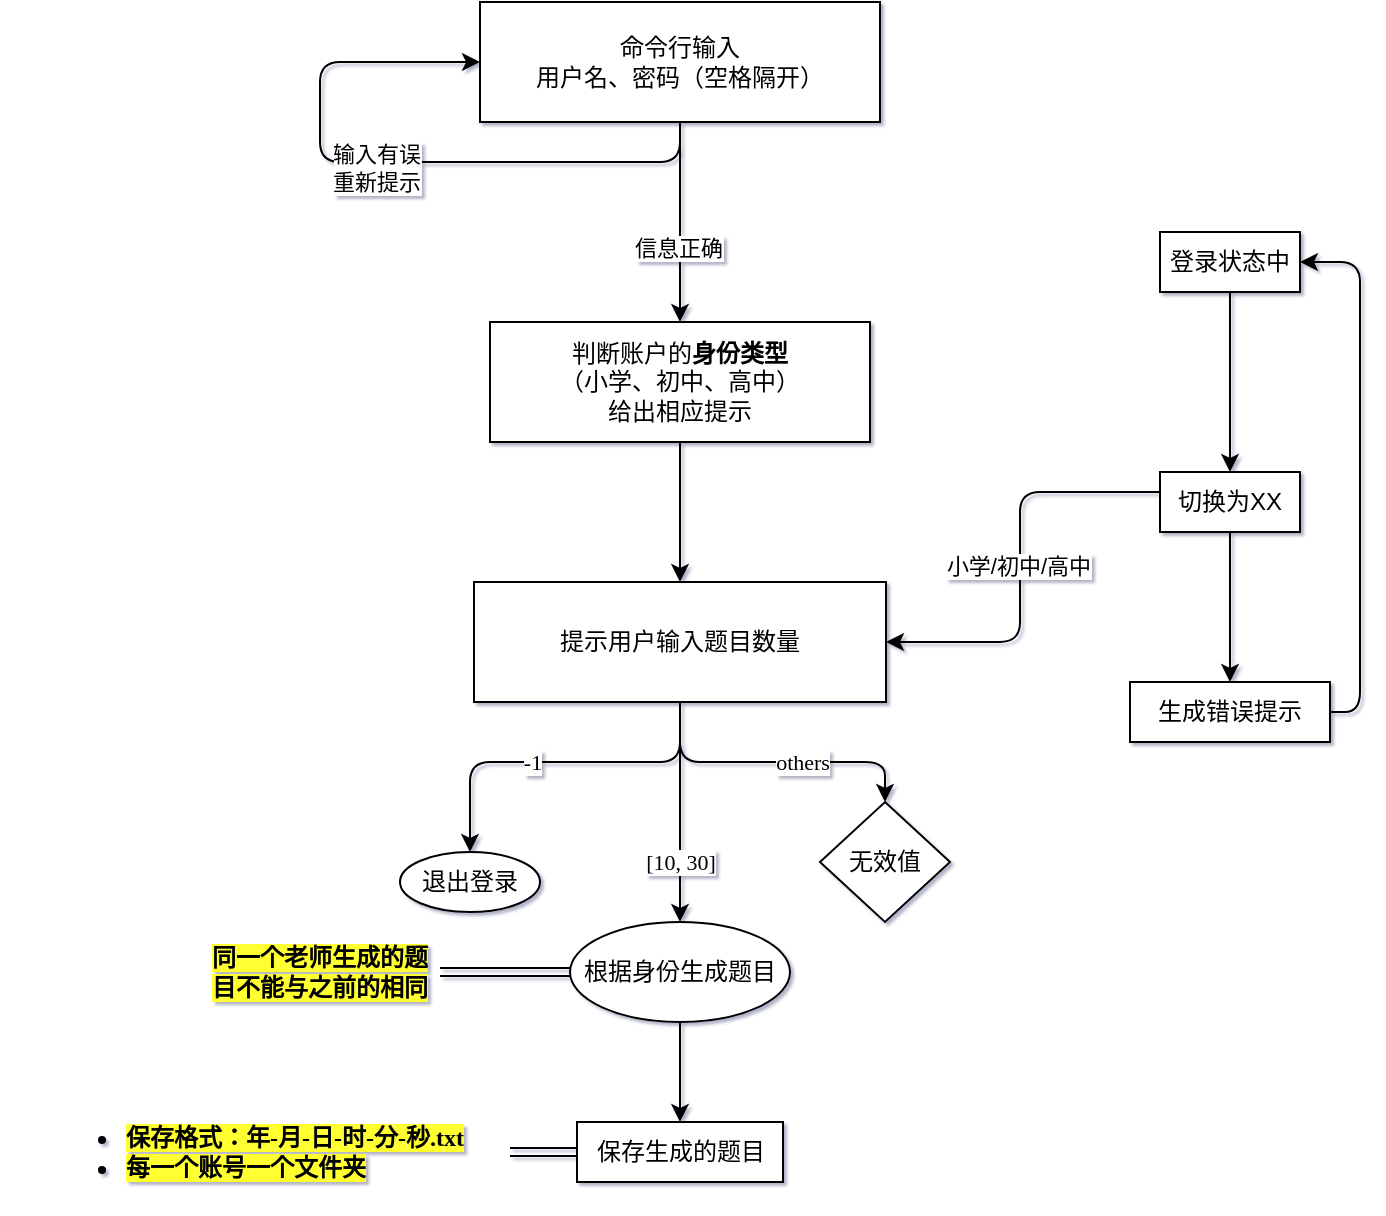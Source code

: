 <mxfile version="13.7.5" type="github">
  <diagram id="y6731CKwt_YFJlE6ePr3" name="Page-1">
    <mxGraphModel dx="959" dy="778" grid="1" gridSize="10" guides="1" tooltips="1" connect="1" arrows="1" fold="1" page="1" pageScale="1" pageWidth="3300" pageHeight="4681" background="none" math="0" shadow="1">
      <root>
        <mxCell id="0" />
        <mxCell id="1" parent="0" />
        <mxCell id="1mZwxNp2BWopFvEGm9J5-4" style="edgeStyle=orthogonalEdgeStyle;orthogonalLoop=1;jettySize=auto;html=1;fontFamily=Verdana;" parent="1" source="1mZwxNp2BWopFvEGm9J5-1" target="1mZwxNp2BWopFvEGm9J5-7" edge="1">
          <mxGeometry relative="1" as="geometry">
            <mxPoint x="680" y="330" as="targetPoint" />
          </mxGeometry>
        </mxCell>
        <mxCell id="1mZwxNp2BWopFvEGm9J5-5" value="信息正确" style="edgeLabel;html=1;align=center;verticalAlign=middle;resizable=0;points=[];fontFamily=Verdana;" parent="1mZwxNp2BWopFvEGm9J5-4" vertex="1" connectable="0">
          <mxGeometry x="0.256" y="-1" relative="1" as="geometry">
            <mxPoint as="offset" />
          </mxGeometry>
        </mxCell>
        <mxCell id="1mZwxNp2BWopFvEGm9J5-1" value="命令行输入&lt;br&gt;用户名、密码（空格隔开）" style="whiteSpace=wrap;html=1;fontFamily=Verdana;" parent="1" vertex="1">
          <mxGeometry x="580" y="180" width="200" height="60" as="geometry" />
        </mxCell>
        <mxCell id="1mZwxNp2BWopFvEGm9J5-2" style="edgeStyle=orthogonalEdgeStyle;orthogonalLoop=1;jettySize=auto;html=1;entryX=0;entryY=0.5;entryDx=0;entryDy=0;fontFamily=Verdana;" parent="1" source="1mZwxNp2BWopFvEGm9J5-1" target="1mZwxNp2BWopFvEGm9J5-1" edge="1">
          <mxGeometry relative="1" as="geometry">
            <Array as="points">
              <mxPoint x="680" y="260" />
              <mxPoint x="500" y="260" />
              <mxPoint x="500" y="210" />
            </Array>
          </mxGeometry>
        </mxCell>
        <mxCell id="1mZwxNp2BWopFvEGm9J5-3" value="输入有误&lt;br&gt;重新提示" style="edgeLabel;html=1;align=center;verticalAlign=middle;resizable=0;points=[];fontFamily=Verdana;" parent="1mZwxNp2BWopFvEGm9J5-2" vertex="1" connectable="0">
          <mxGeometry x="0.042" y="3" relative="1" as="geometry">
            <mxPoint as="offset" />
          </mxGeometry>
        </mxCell>
        <mxCell id="1mZwxNp2BWopFvEGm9J5-11" style="edgeStyle=orthogonalEdgeStyle;orthogonalLoop=1;jettySize=auto;html=1;fontFamily=Verdana;" parent="1" source="1mZwxNp2BWopFvEGm9J5-7" target="1mZwxNp2BWopFvEGm9J5-10" edge="1">
          <mxGeometry relative="1" as="geometry" />
        </mxCell>
        <mxCell id="1mZwxNp2BWopFvEGm9J5-7" value="判断账户的&lt;b&gt;身份类型&lt;/b&gt;&lt;br&gt;（小学、初中、高中）&lt;br&gt;给出相应提示" style="whiteSpace=wrap;html=1;fontFamily=Verdana;" parent="1" vertex="1">
          <mxGeometry x="585" y="340" width="190" height="60" as="geometry" />
        </mxCell>
        <mxCell id="wMG-3gAziZJRUNIapBy7-2" style="edgeStyle=orthogonalEdgeStyle;orthogonalLoop=1;jettySize=auto;html=1;fontFamily=Verdana;" edge="1" parent="1" source="1mZwxNp2BWopFvEGm9J5-10" target="wMG-3gAziZJRUNIapBy7-1">
          <mxGeometry relative="1" as="geometry" />
        </mxCell>
        <mxCell id="wMG-3gAziZJRUNIapBy7-3" value="[10, 30]" style="edgeLabel;html=1;align=center;verticalAlign=middle;resizable=0;points=[];fontFamily=Verdana;" vertex="1" connectable="0" parent="wMG-3gAziZJRUNIapBy7-2">
          <mxGeometry x="0.247" y="2" relative="1" as="geometry">
            <mxPoint x="-2" y="11" as="offset" />
          </mxGeometry>
        </mxCell>
        <mxCell id="wMG-3gAziZJRUNIapBy7-5" style="edgeStyle=orthogonalEdgeStyle;orthogonalLoop=1;jettySize=auto;html=1;entryX=0.5;entryY=0;entryDx=0;entryDy=0;fontFamily=Verdana;" edge="1" parent="1" source="1mZwxNp2BWopFvEGm9J5-10" target="wMG-3gAziZJRUNIapBy7-4">
          <mxGeometry relative="1" as="geometry">
            <Array as="points">
              <mxPoint x="680" y="560" />
              <mxPoint x="575" y="560" />
            </Array>
          </mxGeometry>
        </mxCell>
        <mxCell id="wMG-3gAziZJRUNIapBy7-6" value="-1" style="edgeLabel;html=1;align=center;verticalAlign=middle;resizable=0;points=[];fontFamily=Verdana;" vertex="1" connectable="0" parent="wMG-3gAziZJRUNIapBy7-5">
          <mxGeometry x="0.138" y="-4" relative="1" as="geometry">
            <mxPoint x="-2" y="4" as="offset" />
          </mxGeometry>
        </mxCell>
        <mxCell id="wMG-3gAziZJRUNIapBy7-9" style="edgeStyle=orthogonalEdgeStyle;orthogonalLoop=1;jettySize=auto;html=1;entryX=0.5;entryY=0;entryDx=0;entryDy=0;fontFamily=Verdana;" edge="1" parent="1" source="1mZwxNp2BWopFvEGm9J5-10" target="wMG-3gAziZJRUNIapBy7-8">
          <mxGeometry relative="1" as="geometry">
            <Array as="points">
              <mxPoint x="680" y="560" />
              <mxPoint x="783" y="560" />
            </Array>
          </mxGeometry>
        </mxCell>
        <mxCell id="wMG-3gAziZJRUNIapBy7-10" value="others" style="edgeLabel;html=1;align=center;verticalAlign=middle;resizable=0;points=[];fontFamily=Verdana;" vertex="1" connectable="0" parent="wMG-3gAziZJRUNIapBy7-9">
          <mxGeometry x="0.193" relative="1" as="geometry">
            <mxPoint as="offset" />
          </mxGeometry>
        </mxCell>
        <mxCell id="1mZwxNp2BWopFvEGm9J5-10" value="提示用户输入题目数量" style="whiteSpace=wrap;html=1;fontFamily=Verdana;" parent="1" vertex="1">
          <mxGeometry x="577" y="470" width="206" height="60" as="geometry" />
        </mxCell>
        <mxCell id="wMG-3gAziZJRUNIapBy7-12" style="edgeStyle=orthogonalEdgeStyle;orthogonalLoop=1;jettySize=auto;html=1;shape=link;fontFamily=Verdana;" edge="1" parent="1" source="wMG-3gAziZJRUNIapBy7-1" target="wMG-3gAziZJRUNIapBy7-11">
          <mxGeometry relative="1" as="geometry" />
        </mxCell>
        <mxCell id="wMG-3gAziZJRUNIapBy7-13" style="edgeStyle=orthogonalEdgeStyle;orthogonalLoop=1;jettySize=auto;html=1;entryX=0.5;entryY=0;entryDx=0;entryDy=0;fontFamily=Verdana;" edge="1" parent="1" source="wMG-3gAziZJRUNIapBy7-1" target="wMG-3gAziZJRUNIapBy7-15">
          <mxGeometry relative="1" as="geometry">
            <mxPoint x="680" y="740" as="targetPoint" />
          </mxGeometry>
        </mxCell>
        <mxCell id="wMG-3gAziZJRUNIapBy7-1" value="根据身份生成题目" style="ellipse;whiteSpace=wrap;html=1;fontFamily=Verdana;" vertex="1" parent="1">
          <mxGeometry x="625" y="640" width="110" height="50" as="geometry" />
        </mxCell>
        <mxCell id="wMG-3gAziZJRUNIapBy7-4" value="退出登录" style="ellipse;whiteSpace=wrap;html=1;fontFamily=Verdana;" vertex="1" parent="1">
          <mxGeometry x="540" y="605" width="70" height="30" as="geometry" />
        </mxCell>
        <mxCell id="wMG-3gAziZJRUNIapBy7-8" value="无效值" style="rhombus;whiteSpace=wrap;html=1;fontFamily=Verdana;" vertex="1" parent="1">
          <mxGeometry x="750" y="580" width="65" height="60" as="geometry" />
        </mxCell>
        <mxCell id="wMG-3gAziZJRUNIapBy7-11" value="&lt;b style=&quot;background-color: rgb(255 , 255 , 51)&quot;&gt;同一个老师生成的题目不能与之前的相同&lt;/b&gt;" style="text;html=1;strokeColor=none;fillColor=none;align=center;verticalAlign=middle;whiteSpace=wrap;fontFamily=Verdana;" vertex="1" parent="1">
          <mxGeometry x="440" y="655" width="120" height="20" as="geometry" />
        </mxCell>
        <mxCell id="wMG-3gAziZJRUNIapBy7-16" style="edgeStyle=orthogonalEdgeStyle;orthogonalLoop=1;jettySize=auto;html=1;shape=link;fontFamily=Verdana;entryX=1;entryY=0.5;entryDx=0;entryDy=0;" edge="1" parent="1" source="wMG-3gAziZJRUNIapBy7-15" target="wMG-3gAziZJRUNIapBy7-17">
          <mxGeometry relative="1" as="geometry">
            <mxPoint x="585" y="755" as="targetPoint" />
          </mxGeometry>
        </mxCell>
        <mxCell id="wMG-3gAziZJRUNIapBy7-15" value="保存生成的题目" style="whiteSpace=wrap;html=1;fontFamily=Verdana;" vertex="1" parent="1">
          <mxGeometry x="628.5" y="740" width="103" height="30" as="geometry" />
        </mxCell>
        <mxCell id="wMG-3gAziZJRUNIapBy7-17" value="&lt;ul&gt;&lt;li style=&quot;text-align: left&quot;&gt;&lt;span style=&quot;background-color: rgb(255 , 255 , 51)&quot;&gt;&lt;b&gt;保存格式：年-月-日-时-分-秒.txt&lt;/b&gt;&lt;/span&gt;&lt;/li&gt;&lt;li style=&quot;text-align: left&quot;&gt;&lt;span style=&quot;background-color: rgb(255 , 255 , 51)&quot;&gt;&lt;b&gt;每一个账号一个文件夹&lt;/b&gt;&lt;/span&gt;&lt;/li&gt;&lt;/ul&gt;" style="text;html=1;strokeColor=none;fillColor=none;align=center;verticalAlign=middle;whiteSpace=wrap;fontFamily=Verdana;" vertex="1" parent="1">
          <mxGeometry x="340" y="727.5" width="255" height="55" as="geometry" />
        </mxCell>
        <mxCell id="wMG-3gAziZJRUNIapBy7-23" style="edgeStyle=orthogonalEdgeStyle;curved=0;rounded=1;sketch=0;orthogonalLoop=1;jettySize=auto;html=1;entryX=1;entryY=0.5;entryDx=0;entryDy=0;" edge="1" parent="1" source="wMG-3gAziZJRUNIapBy7-19" target="1mZwxNp2BWopFvEGm9J5-10">
          <mxGeometry relative="1" as="geometry">
            <mxPoint x="800" y="450" as="targetPoint" />
            <Array as="points">
              <mxPoint x="850" y="425" />
              <mxPoint x="850" y="500" />
            </Array>
          </mxGeometry>
        </mxCell>
        <mxCell id="wMG-3gAziZJRUNIapBy7-24" value="小学/初中/高中" style="edgeLabel;html=1;align=center;verticalAlign=middle;resizable=0;points=[];" vertex="1" connectable="0" parent="wMG-3gAziZJRUNIapBy7-23">
          <mxGeometry x="0.007" y="-1" relative="1" as="geometry">
            <mxPoint as="offset" />
          </mxGeometry>
        </mxCell>
        <mxCell id="wMG-3gAziZJRUNIapBy7-28" style="edgeStyle=orthogonalEdgeStyle;curved=0;rounded=1;sketch=0;orthogonalLoop=1;jettySize=auto;html=1;" edge="1" parent="1" source="wMG-3gAziZJRUNIapBy7-19" target="wMG-3gAziZJRUNIapBy7-27">
          <mxGeometry relative="1" as="geometry" />
        </mxCell>
        <mxCell id="wMG-3gAziZJRUNIapBy7-19" value="切换为XX" style="rounded=0;whiteSpace=wrap;html=1;sketch=0;" vertex="1" parent="1">
          <mxGeometry x="920" y="415" width="70" height="30" as="geometry" />
        </mxCell>
        <mxCell id="wMG-3gAziZJRUNIapBy7-22" style="edgeStyle=orthogonalEdgeStyle;curved=0;rounded=1;sketch=0;orthogonalLoop=1;jettySize=auto;html=1;entryX=0.5;entryY=0;entryDx=0;entryDy=0;" edge="1" parent="1" source="wMG-3gAziZJRUNIapBy7-21" target="wMG-3gAziZJRUNIapBy7-19">
          <mxGeometry relative="1" as="geometry" />
        </mxCell>
        <mxCell id="wMG-3gAziZJRUNIapBy7-21" value="登录状态中" style="rounded=0;whiteSpace=wrap;html=1;sketch=0;" vertex="1" parent="1">
          <mxGeometry x="920" y="295" width="70" height="30" as="geometry" />
        </mxCell>
        <mxCell id="wMG-3gAziZJRUNIapBy7-29" style="edgeStyle=orthogonalEdgeStyle;curved=0;rounded=1;sketch=0;orthogonalLoop=1;jettySize=auto;html=1;entryX=1;entryY=0.5;entryDx=0;entryDy=0;" edge="1" parent="1" source="wMG-3gAziZJRUNIapBy7-27" target="wMG-3gAziZJRUNIapBy7-21">
          <mxGeometry relative="1" as="geometry">
            <Array as="points">
              <mxPoint x="1020" y="535" />
              <mxPoint x="1020" y="310" />
            </Array>
          </mxGeometry>
        </mxCell>
        <mxCell id="wMG-3gAziZJRUNIapBy7-27" value="生成错误提示" style="rounded=0;whiteSpace=wrap;html=1;sketch=0;" vertex="1" parent="1">
          <mxGeometry x="905" y="520" width="100" height="30" as="geometry" />
        </mxCell>
      </root>
    </mxGraphModel>
  </diagram>
</mxfile>
